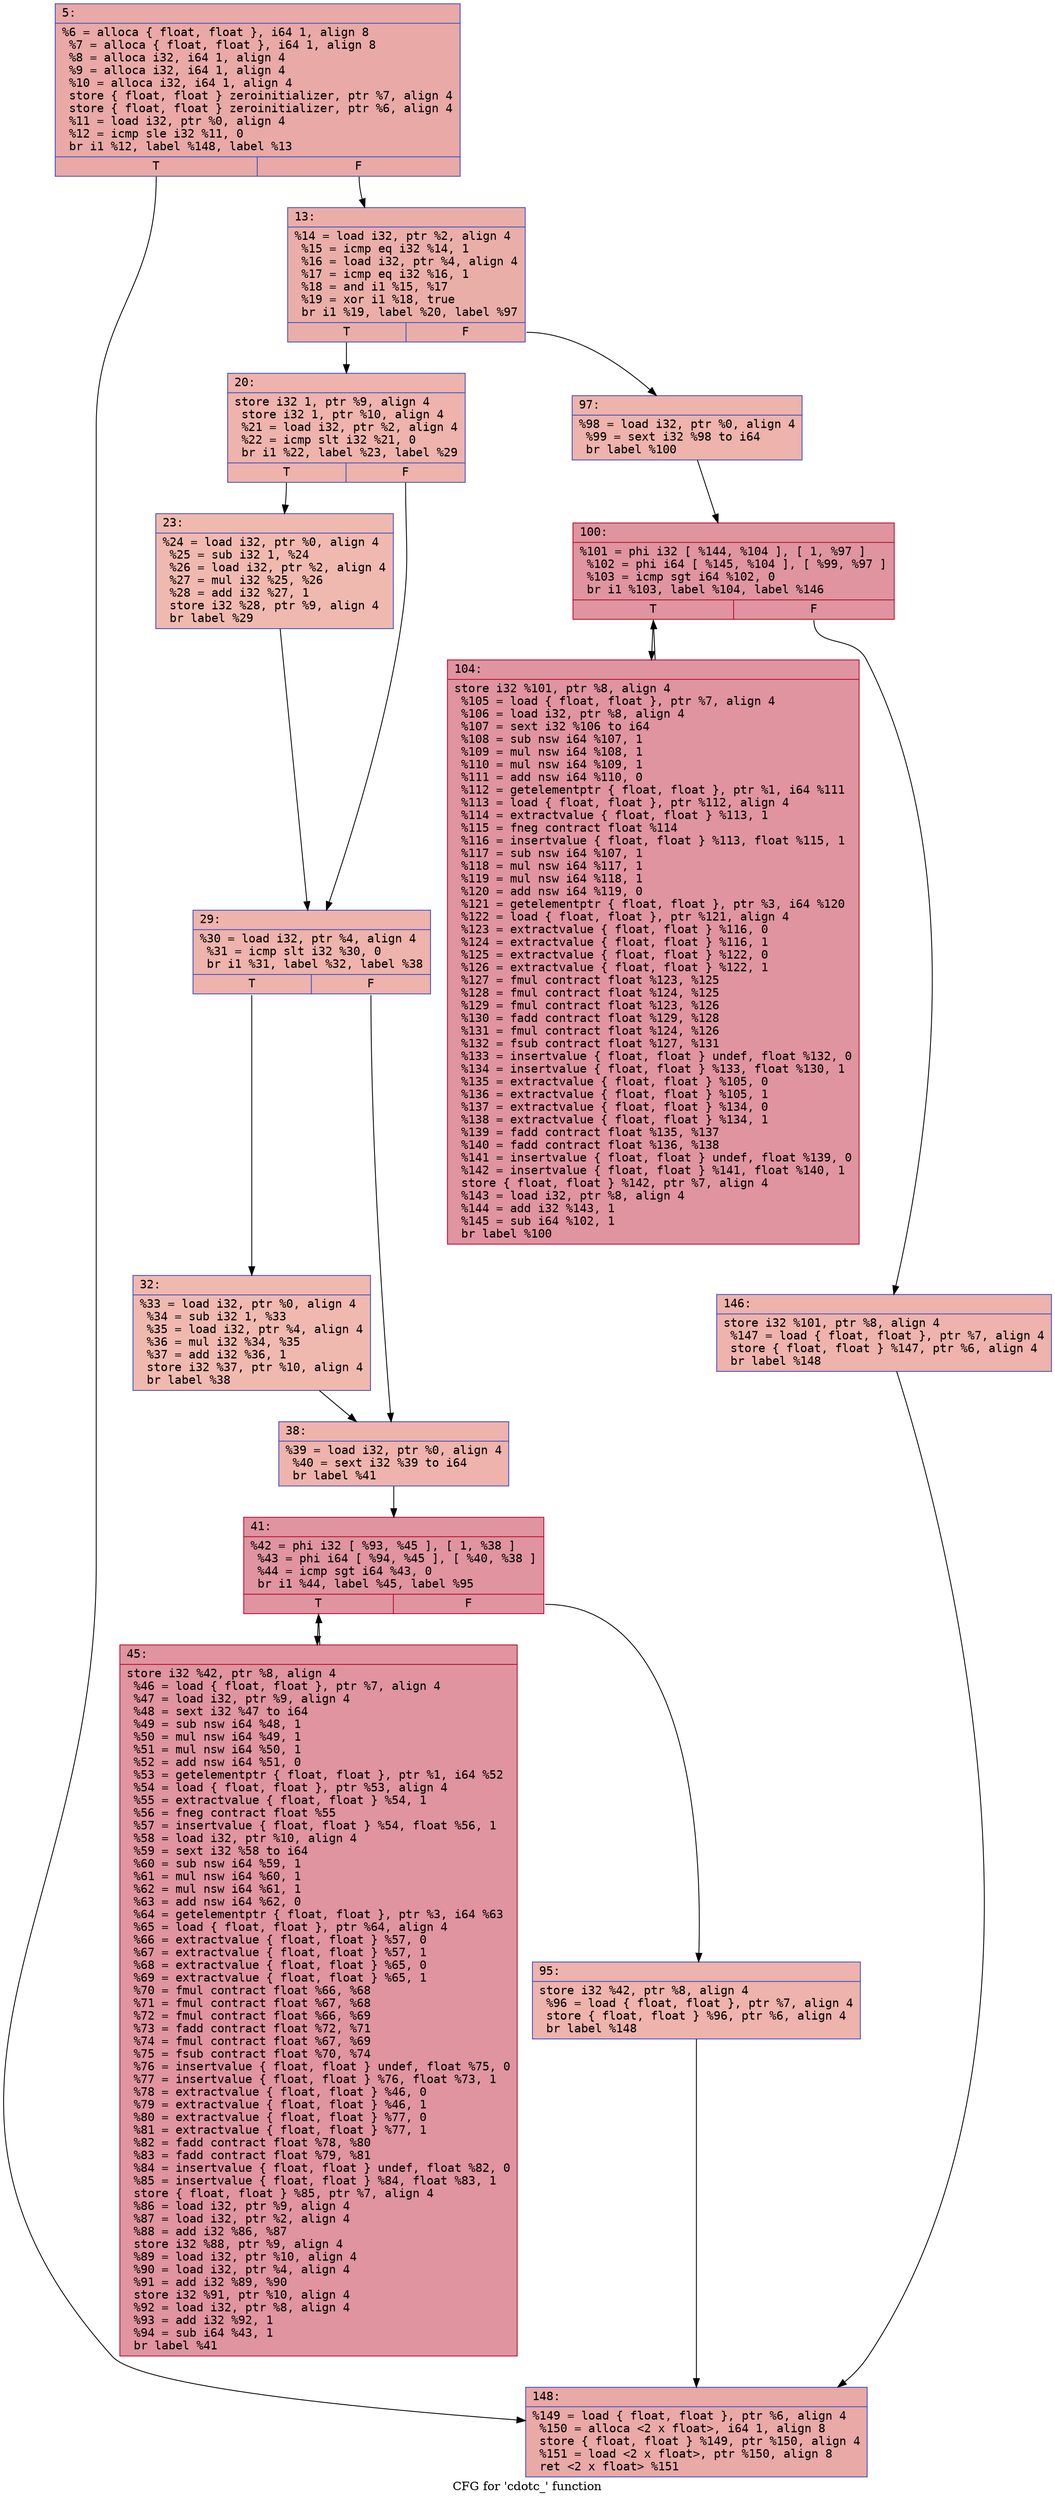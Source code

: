 digraph "CFG for 'cdotc_' function" {
	label="CFG for 'cdotc_' function";

	Node0x55ee0fa81870 [shape=record,color="#3d50c3ff", style=filled, fillcolor="#ca3b3770" fontname="Courier",label="{5:\l|  %6 = alloca \{ float, float \}, i64 1, align 8\l  %7 = alloca \{ float, float \}, i64 1, align 8\l  %8 = alloca i32, i64 1, align 4\l  %9 = alloca i32, i64 1, align 4\l  %10 = alloca i32, i64 1, align 4\l  store \{ float, float \} zeroinitializer, ptr %7, align 4\l  store \{ float, float \} zeroinitializer, ptr %6, align 4\l  %11 = load i32, ptr %0, align 4\l  %12 = icmp sle i32 %11, 0\l  br i1 %12, label %148, label %13\l|{<s0>T|<s1>F}}"];
	Node0x55ee0fa81870:s0 -> Node0x55ee0fa83e70[tooltip="5 -> 148\nProbability 50.00%" ];
	Node0x55ee0fa81870:s1 -> Node0x55ee0fa83ec0[tooltip="5 -> 13\nProbability 50.00%" ];
	Node0x55ee0fa83ec0 [shape=record,color="#3d50c3ff", style=filled, fillcolor="#d0473d70" fontname="Courier",label="{13:\l|  %14 = load i32, ptr %2, align 4\l  %15 = icmp eq i32 %14, 1\l  %16 = load i32, ptr %4, align 4\l  %17 = icmp eq i32 %16, 1\l  %18 = and i1 %15, %17\l  %19 = xor i1 %18, true\l  br i1 %19, label %20, label %97\l|{<s0>T|<s1>F}}"];
	Node0x55ee0fa83ec0:s0 -> Node0x55ee0fa84300[tooltip="13 -> 20\nProbability 50.00%" ];
	Node0x55ee0fa83ec0:s1 -> Node0x55ee0fa84350[tooltip="13 -> 97\nProbability 50.00%" ];
	Node0x55ee0fa84300 [shape=record,color="#3d50c3ff", style=filled, fillcolor="#d6524470" fontname="Courier",label="{20:\l|  store i32 1, ptr %9, align 4\l  store i32 1, ptr %10, align 4\l  %21 = load i32, ptr %2, align 4\l  %22 = icmp slt i32 %21, 0\l  br i1 %22, label %23, label %29\l|{<s0>T|<s1>F}}"];
	Node0x55ee0fa84300:s0 -> Node0x55ee0fa846a0[tooltip="20 -> 23\nProbability 37.50%" ];
	Node0x55ee0fa84300:s1 -> Node0x55ee0fa846f0[tooltip="20 -> 29\nProbability 62.50%" ];
	Node0x55ee0fa846a0 [shape=record,color="#3d50c3ff", style=filled, fillcolor="#de614d70" fontname="Courier",label="{23:\l|  %24 = load i32, ptr %0, align 4\l  %25 = sub i32 1, %24\l  %26 = load i32, ptr %2, align 4\l  %27 = mul i32 %25, %26\l  %28 = add i32 %27, 1\l  store i32 %28, ptr %9, align 4\l  br label %29\l}"];
	Node0x55ee0fa846a0 -> Node0x55ee0fa846f0[tooltip="23 -> 29\nProbability 100.00%" ];
	Node0x55ee0fa846f0 [shape=record,color="#3d50c3ff", style=filled, fillcolor="#d6524470" fontname="Courier",label="{29:\l|  %30 = load i32, ptr %4, align 4\l  %31 = icmp slt i32 %30, 0\l  br i1 %31, label %32, label %38\l|{<s0>T|<s1>F}}"];
	Node0x55ee0fa846f0:s0 -> Node0x55ee0fa84cc0[tooltip="29 -> 32\nProbability 37.50%" ];
	Node0x55ee0fa846f0:s1 -> Node0x55ee0fa84d10[tooltip="29 -> 38\nProbability 62.50%" ];
	Node0x55ee0fa84cc0 [shape=record,color="#3d50c3ff", style=filled, fillcolor="#de614d70" fontname="Courier",label="{32:\l|  %33 = load i32, ptr %0, align 4\l  %34 = sub i32 1, %33\l  %35 = load i32, ptr %4, align 4\l  %36 = mul i32 %34, %35\l  %37 = add i32 %36, 1\l  store i32 %37, ptr %10, align 4\l  br label %38\l}"];
	Node0x55ee0fa84cc0 -> Node0x55ee0fa84d10[tooltip="32 -> 38\nProbability 100.00%" ];
	Node0x55ee0fa84d10 [shape=record,color="#3d50c3ff", style=filled, fillcolor="#d6524470" fontname="Courier",label="{38:\l|  %39 = load i32, ptr %0, align 4\l  %40 = sext i32 %39 to i64\l  br label %41\l}"];
	Node0x55ee0fa84d10 -> Node0x55ee0fa852c0[tooltip="38 -> 41\nProbability 100.00%" ];
	Node0x55ee0fa852c0 [shape=record,color="#b70d28ff", style=filled, fillcolor="#b70d2870" fontname="Courier",label="{41:\l|  %42 = phi i32 [ %93, %45 ], [ 1, %38 ]\l  %43 = phi i64 [ %94, %45 ], [ %40, %38 ]\l  %44 = icmp sgt i64 %43, 0\l  br i1 %44, label %45, label %95\l|{<s0>T|<s1>F}}"];
	Node0x55ee0fa852c0:s0 -> Node0x55ee0fa85380[tooltip="41 -> 45\nProbability 96.88%" ];
	Node0x55ee0fa852c0:s1 -> Node0x55ee0fa85610[tooltip="41 -> 95\nProbability 3.12%" ];
	Node0x55ee0fa85380 [shape=record,color="#b70d28ff", style=filled, fillcolor="#b70d2870" fontname="Courier",label="{45:\l|  store i32 %42, ptr %8, align 4\l  %46 = load \{ float, float \}, ptr %7, align 4\l  %47 = load i32, ptr %9, align 4\l  %48 = sext i32 %47 to i64\l  %49 = sub nsw i64 %48, 1\l  %50 = mul nsw i64 %49, 1\l  %51 = mul nsw i64 %50, 1\l  %52 = add nsw i64 %51, 0\l  %53 = getelementptr \{ float, float \}, ptr %1, i64 %52\l  %54 = load \{ float, float \}, ptr %53, align 4\l  %55 = extractvalue \{ float, float \} %54, 1\l  %56 = fneg contract float %55\l  %57 = insertvalue \{ float, float \} %54, float %56, 1\l  %58 = load i32, ptr %10, align 4\l  %59 = sext i32 %58 to i64\l  %60 = sub nsw i64 %59, 1\l  %61 = mul nsw i64 %60, 1\l  %62 = mul nsw i64 %61, 1\l  %63 = add nsw i64 %62, 0\l  %64 = getelementptr \{ float, float \}, ptr %3, i64 %63\l  %65 = load \{ float, float \}, ptr %64, align 4\l  %66 = extractvalue \{ float, float \} %57, 0\l  %67 = extractvalue \{ float, float \} %57, 1\l  %68 = extractvalue \{ float, float \} %65, 0\l  %69 = extractvalue \{ float, float \} %65, 1\l  %70 = fmul contract float %66, %68\l  %71 = fmul contract float %67, %68\l  %72 = fmul contract float %66, %69\l  %73 = fadd contract float %72, %71\l  %74 = fmul contract float %67, %69\l  %75 = fsub contract float %70, %74\l  %76 = insertvalue \{ float, float \} undef, float %75, 0\l  %77 = insertvalue \{ float, float \} %76, float %73, 1\l  %78 = extractvalue \{ float, float \} %46, 0\l  %79 = extractvalue \{ float, float \} %46, 1\l  %80 = extractvalue \{ float, float \} %77, 0\l  %81 = extractvalue \{ float, float \} %77, 1\l  %82 = fadd contract float %78, %80\l  %83 = fadd contract float %79, %81\l  %84 = insertvalue \{ float, float \} undef, float %82, 0\l  %85 = insertvalue \{ float, float \} %84, float %83, 1\l  store \{ float, float \} %85, ptr %7, align 4\l  %86 = load i32, ptr %9, align 4\l  %87 = load i32, ptr %2, align 4\l  %88 = add i32 %86, %87\l  store i32 %88, ptr %9, align 4\l  %89 = load i32, ptr %10, align 4\l  %90 = load i32, ptr %4, align 4\l  %91 = add i32 %89, %90\l  store i32 %91, ptr %10, align 4\l  %92 = load i32, ptr %8, align 4\l  %93 = add i32 %92, 1\l  %94 = sub i64 %43, 1\l  br label %41\l}"];
	Node0x55ee0fa85380 -> Node0x55ee0fa852c0[tooltip="45 -> 41\nProbability 100.00%" ];
	Node0x55ee0fa85610 [shape=record,color="#3d50c3ff", style=filled, fillcolor="#d6524470" fontname="Courier",label="{95:\l|  store i32 %42, ptr %8, align 4\l  %96 = load \{ float, float \}, ptr %7, align 4\l  store \{ float, float \} %96, ptr %6, align 4\l  br label %148\l}"];
	Node0x55ee0fa85610 -> Node0x55ee0fa83e70[tooltip="95 -> 148\nProbability 100.00%" ];
	Node0x55ee0fa84350 [shape=record,color="#3d50c3ff", style=filled, fillcolor="#d6524470" fontname="Courier",label="{97:\l|  %98 = load i32, ptr %0, align 4\l  %99 = sext i32 %98 to i64\l  br label %100\l}"];
	Node0x55ee0fa84350 -> Node0x55ee0fa85bd0[tooltip="97 -> 100\nProbability 100.00%" ];
	Node0x55ee0fa85bd0 [shape=record,color="#b70d28ff", style=filled, fillcolor="#b70d2870" fontname="Courier",label="{100:\l|  %101 = phi i32 [ %144, %104 ], [ 1, %97 ]\l  %102 = phi i64 [ %145, %104 ], [ %99, %97 ]\l  %103 = icmp sgt i64 %102, 0\l  br i1 %103, label %104, label %146\l|{<s0>T|<s1>F}}"];
	Node0x55ee0fa85bd0:s0 -> Node0x55ee0fa85c90[tooltip="100 -> 104\nProbability 96.88%" ];
	Node0x55ee0fa85bd0:s1 -> Node0x55ee0fa85ef0[tooltip="100 -> 146\nProbability 3.12%" ];
	Node0x55ee0fa85c90 [shape=record,color="#b70d28ff", style=filled, fillcolor="#b70d2870" fontname="Courier",label="{104:\l|  store i32 %101, ptr %8, align 4\l  %105 = load \{ float, float \}, ptr %7, align 4\l  %106 = load i32, ptr %8, align 4\l  %107 = sext i32 %106 to i64\l  %108 = sub nsw i64 %107, 1\l  %109 = mul nsw i64 %108, 1\l  %110 = mul nsw i64 %109, 1\l  %111 = add nsw i64 %110, 0\l  %112 = getelementptr \{ float, float \}, ptr %1, i64 %111\l  %113 = load \{ float, float \}, ptr %112, align 4\l  %114 = extractvalue \{ float, float \} %113, 1\l  %115 = fneg contract float %114\l  %116 = insertvalue \{ float, float \} %113, float %115, 1\l  %117 = sub nsw i64 %107, 1\l  %118 = mul nsw i64 %117, 1\l  %119 = mul nsw i64 %118, 1\l  %120 = add nsw i64 %119, 0\l  %121 = getelementptr \{ float, float \}, ptr %3, i64 %120\l  %122 = load \{ float, float \}, ptr %121, align 4\l  %123 = extractvalue \{ float, float \} %116, 0\l  %124 = extractvalue \{ float, float \} %116, 1\l  %125 = extractvalue \{ float, float \} %122, 0\l  %126 = extractvalue \{ float, float \} %122, 1\l  %127 = fmul contract float %123, %125\l  %128 = fmul contract float %124, %125\l  %129 = fmul contract float %123, %126\l  %130 = fadd contract float %129, %128\l  %131 = fmul contract float %124, %126\l  %132 = fsub contract float %127, %131\l  %133 = insertvalue \{ float, float \} undef, float %132, 0\l  %134 = insertvalue \{ float, float \} %133, float %130, 1\l  %135 = extractvalue \{ float, float \} %105, 0\l  %136 = extractvalue \{ float, float \} %105, 1\l  %137 = extractvalue \{ float, float \} %134, 0\l  %138 = extractvalue \{ float, float \} %134, 1\l  %139 = fadd contract float %135, %137\l  %140 = fadd contract float %136, %138\l  %141 = insertvalue \{ float, float \} undef, float %139, 0\l  %142 = insertvalue \{ float, float \} %141, float %140, 1\l  store \{ float, float \} %142, ptr %7, align 4\l  %143 = load i32, ptr %8, align 4\l  %144 = add i32 %143, 1\l  %145 = sub i64 %102, 1\l  br label %100\l}"];
	Node0x55ee0fa85c90 -> Node0x55ee0fa85bd0[tooltip="104 -> 100\nProbability 100.00%" ];
	Node0x55ee0fa85ef0 [shape=record,color="#3d50c3ff", style=filled, fillcolor="#d6524470" fontname="Courier",label="{146:\l|  store i32 %101, ptr %8, align 4\l  %147 = load \{ float, float \}, ptr %7, align 4\l  store \{ float, float \} %147, ptr %6, align 4\l  br label %148\l}"];
	Node0x55ee0fa85ef0 -> Node0x55ee0fa83e70[tooltip="146 -> 148\nProbability 100.00%" ];
	Node0x55ee0fa83e70 [shape=record,color="#3d50c3ff", style=filled, fillcolor="#ca3b3770" fontname="Courier",label="{148:\l|  %149 = load \{ float, float \}, ptr %6, align 4\l  %150 = alloca \<2 x float\>, i64 1, align 8\l  store \{ float, float \} %149, ptr %150, align 4\l  %151 = load \<2 x float\>, ptr %150, align 8\l  ret \<2 x float\> %151\l}"];
}
